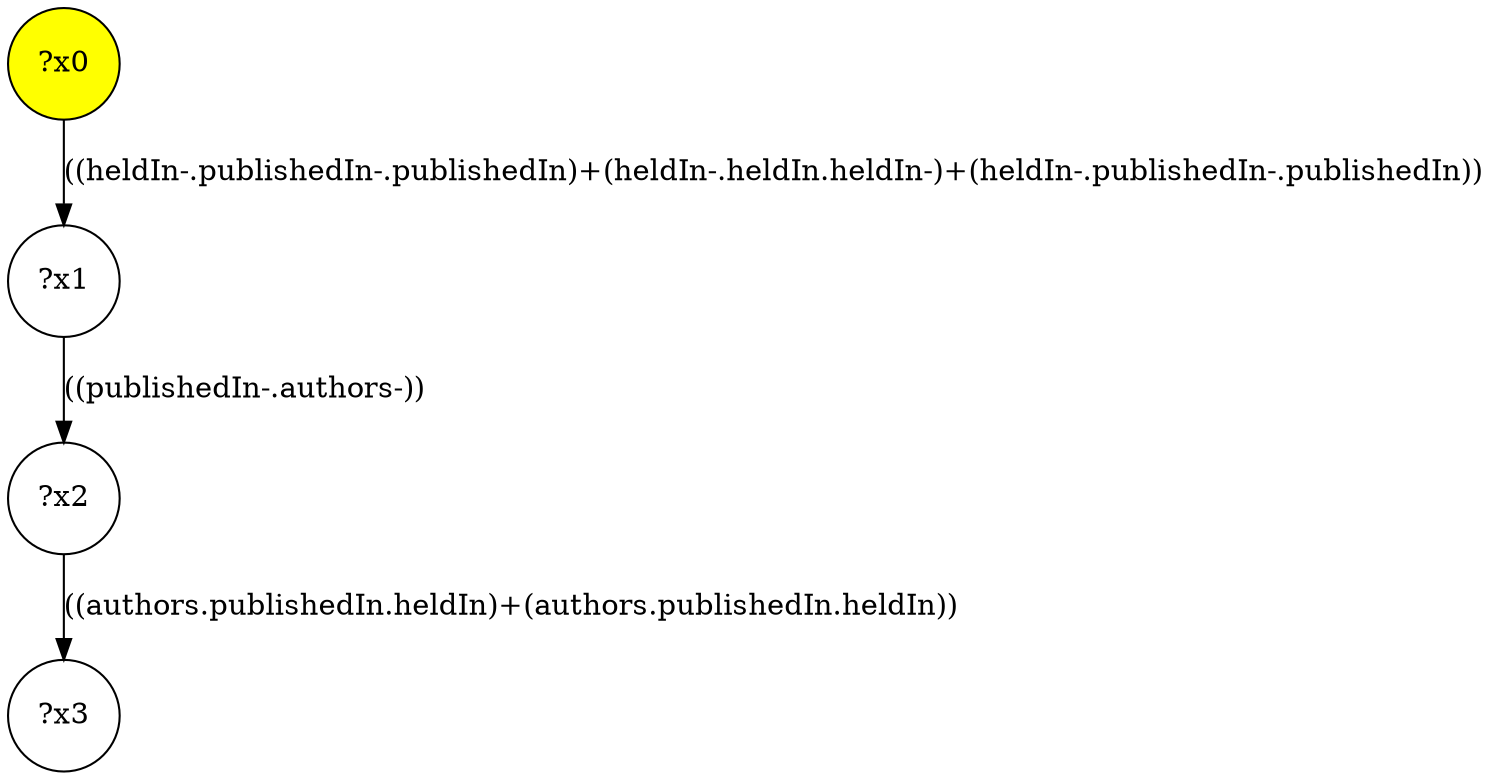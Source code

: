digraph g {
	x0 [fillcolor="yellow", style="filled," shape=circle, label="?x0"];
	x1 [shape=circle, label="?x1"];
	x0 -> x1 [label="((heldIn-.publishedIn-.publishedIn)+(heldIn-.heldIn.heldIn-)+(heldIn-.publishedIn-.publishedIn))"];
	x2 [shape=circle, label="?x2"];
	x1 -> x2 [label="((publishedIn-.authors-))"];
	x3 [shape=circle, label="?x3"];
	x2 -> x3 [label="((authors.publishedIn.heldIn)+(authors.publishedIn.heldIn))"];
}
